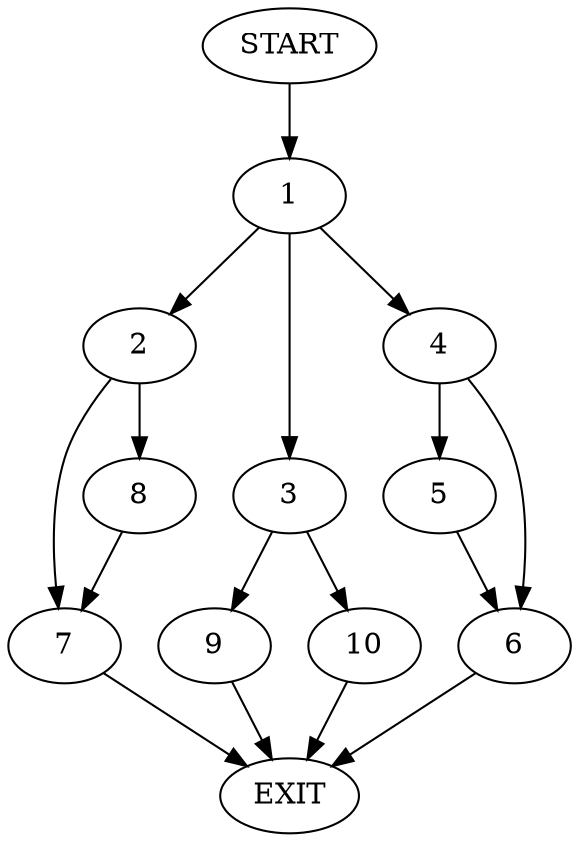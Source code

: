 digraph {
0 [label="START"]
11 [label="EXIT"]
0 -> 1
1 -> 2
1 -> 3
1 -> 4
4 -> 5
4 -> 6
2 -> 7
2 -> 8
3 -> 9
3 -> 10
8 -> 7
7 -> 11
6 -> 11
5 -> 6
9 -> 11
10 -> 11
}
